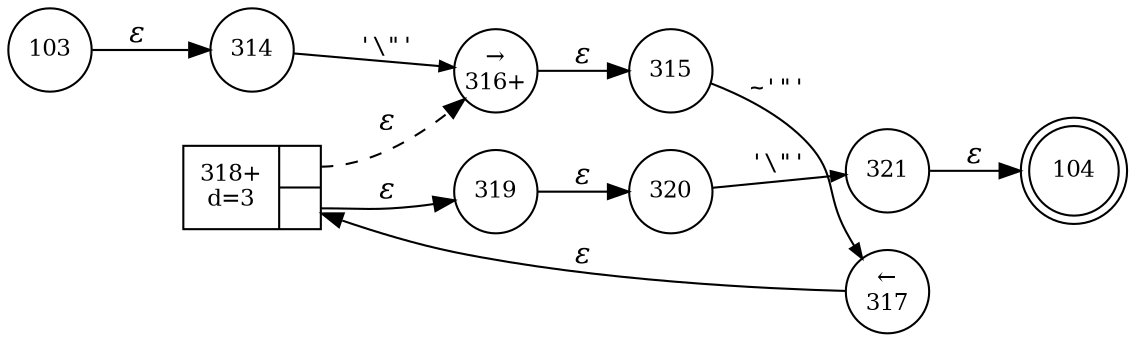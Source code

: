 digraph ATN {
rankdir=LR;
s104[fontsize=11, label="104", shape=doublecircle, fixedsize=true, width=.6];
s320[fontsize=11,label="320", shape=circle, fixedsize=true, width=.55, peripheries=1];
s321[fontsize=11,label="321", shape=circle, fixedsize=true, width=.55, peripheries=1];
s103[fontsize=11,label="103", shape=circle, fixedsize=true, width=.55, peripheries=1];
s314[fontsize=11,label="314", shape=circle, fixedsize=true, width=.55, peripheries=1];
s315[fontsize=11,label="315", shape=circle, fixedsize=true, width=.55, peripheries=1];
s316[fontsize=11,label="&rarr;\n316+", shape=circle, fixedsize=true, width=.55, peripheries=1];
s317[fontsize=11,label="&larr;\n317", shape=circle, fixedsize=true, width=.55, peripheries=1];
s318[fontsize=11,label="{318+\nd=3|{<p0>|<p1>}}", shape=record, fixedsize=false, peripheries=1];
s319[fontsize=11,label="319", shape=circle, fixedsize=true, width=.55, peripheries=1];
s103 -> s314 [fontname="Times-Italic", label="&epsilon;"];
s314 -> s316 [fontsize=11, fontname="Courier", arrowsize=.7, label = "'\\\"'", arrowhead = normal];
s316 -> s315 [fontname="Times-Italic", label="&epsilon;"];
s315 -> s317 [fontsize=11, fontname="Courier", arrowsize=.7, label = "~'\"'", arrowhead = normal];
s317 -> s318 [fontname="Times-Italic", label="&epsilon;"];
s318:p0 -> s316 [fontname="Times-Italic", label="&epsilon;", style="dashed"];
s318:p1 -> s319 [fontname="Times-Italic", label="&epsilon;"];
s319 -> s320 [fontname="Times-Italic", label="&epsilon;"];
s320 -> s321 [fontsize=11, fontname="Courier", arrowsize=.7, label = "'\\\"'", arrowhead = normal];
s321 -> s104 [fontname="Times-Italic", label="&epsilon;"];
}